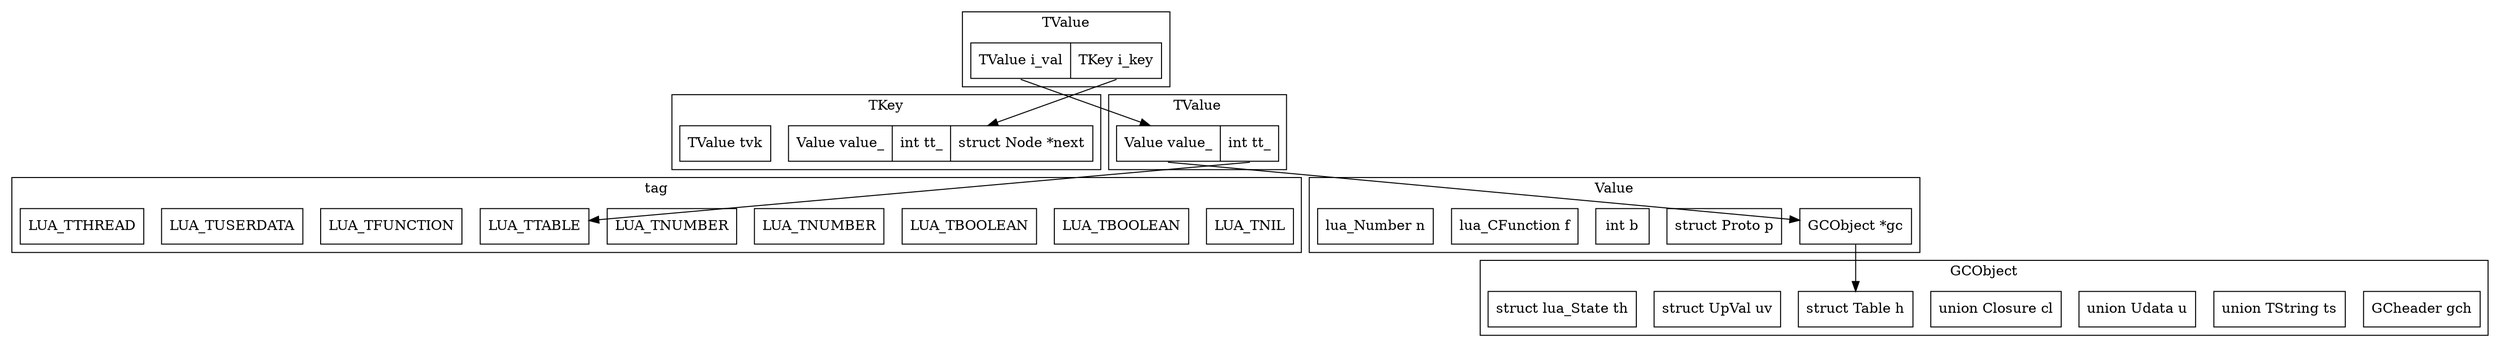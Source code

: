 digraph ds
{
compound = true;
splines = line;

subgraph cluster_Node
{
node[shape = record];
label = "TValue";
luaNode[label = "<value> TValue i_val | <key>TKey i_key"];
}

subgraph cluster_TKey
{
node[shape = record];
label = "TKey";
nk[label = "Value value_ | int tt_ | struct Node *next"];
tvk[label = "TValue tvk"];
}

subgraph cluster_TValue
{
node[shape = record];
label = "TValue";
TValue[label = "<value> Value value_| <tag> int tt_"];
}

subgraph cluster_type
{
node[shape = record];
label = "tag";
nil[label = "LUA_TNIL"];
bool[label = "LUA_TBOOLEAN"];
lightuserdata[label = "LUA_TBOOLEAN"];
num[label = "LUA_TNUMBER"];
string[label = "LUA_TNUMBER"];
table[label = "LUA_TTABLE"];
func[label = "LUA_TFUNCTION"];
userdata[label = "LUA_TUSERDATA"];
thread[label = "LUA_TTHREAD"];
}

subgraph cluster_Value
{
node[shape = record];
label = "Value";
gc[label = "GCObject *gc"];
p[label = "void *p"];
b[label = "int b"];
f[label = "lua_CFunction f"];
n[label = "lua_Number n"];
}

subgraph cluster_GCObject
{
node[shape = record];
label = "GCObject";
gch[label = "GCheader gch"];
ts[label = "union TString ts"];
u[label = "union Udata u"];
cl[label = "union Closure cl"];
h[label = "struct Table h"];
p[label = "struct Proto p"];
uv[label = "struct UpVal uv"];
th[label = "struct lua_State th"];
}

luaNode:value -> TValue;
luaNode:key -> nk;
TValue:tag -> table;
TValue:value-> gc;
gc -> h;
}

